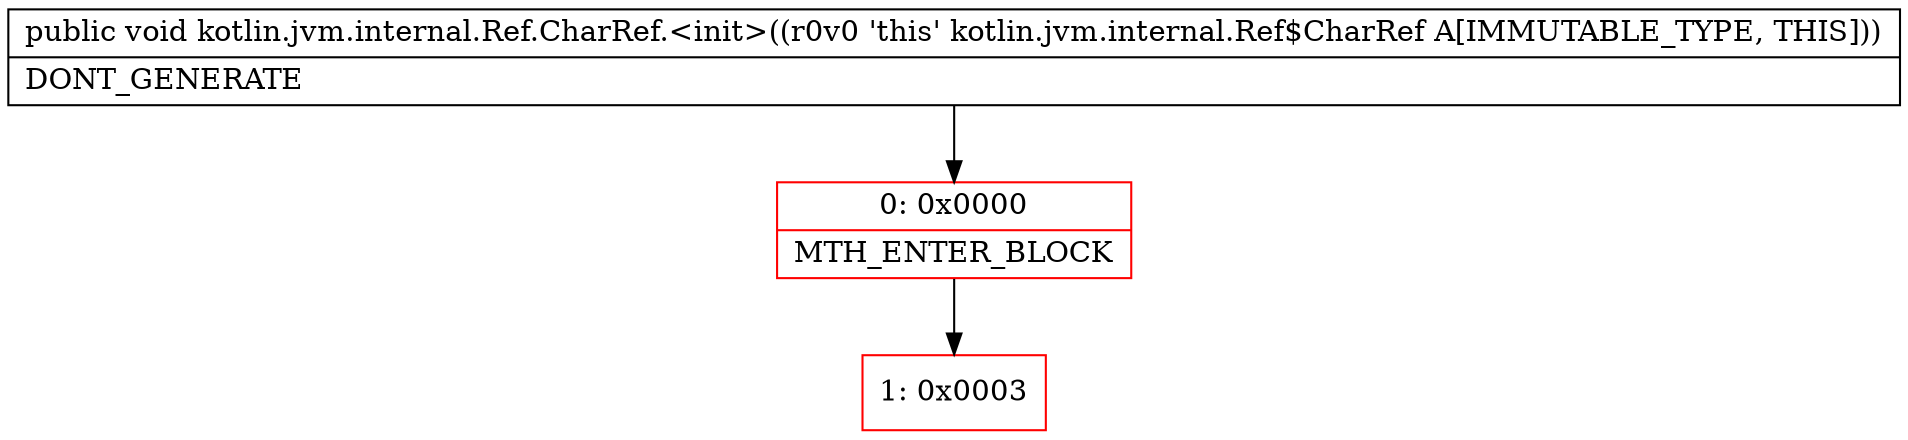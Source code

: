 digraph "CFG forkotlin.jvm.internal.Ref.CharRef.\<init\>()V" {
subgraph cluster_Region_848166519 {
label = "R(0)";
node [shape=record,color=blue];
}
Node_0 [shape=record,color=red,label="{0\:\ 0x0000|MTH_ENTER_BLOCK\l}"];
Node_1 [shape=record,color=red,label="{1\:\ 0x0003}"];
MethodNode[shape=record,label="{public void kotlin.jvm.internal.Ref.CharRef.\<init\>((r0v0 'this' kotlin.jvm.internal.Ref$CharRef A[IMMUTABLE_TYPE, THIS]))  | DONT_GENERATE\l}"];
MethodNode -> Node_0;
Node_0 -> Node_1;
}

